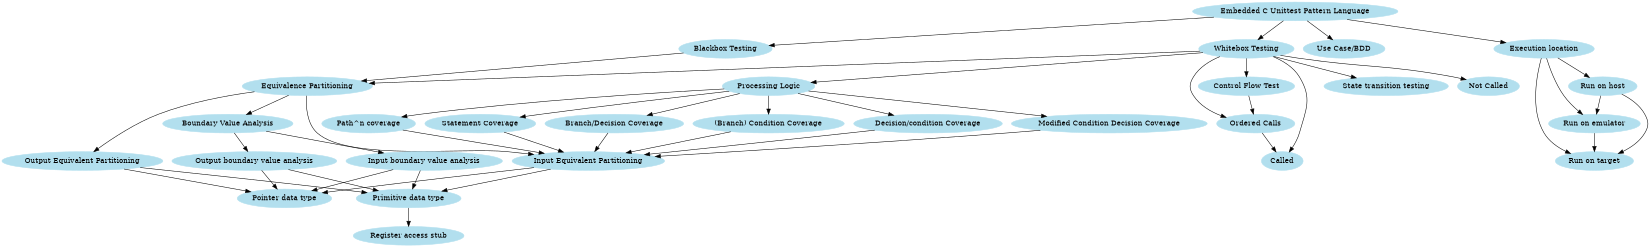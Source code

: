 digraph embedded_c_unittest_pattern_language{
   // styling
   size="11";
   node [color=lightblue2, style=filled];

   // 1st to 2nd level node transitions
   embc -> bkbox;
   embc -> whbox;
   embc -> usecase;
   embc -> exloc;

   // 2nd to 3rd level node transitions
   bkbox -> eqpart;
   whbox -> eqpart;
   whbox -> cls;
   whbox -> cft;
   whbox -> stt;
   whbox -> ocls;
   whbox -> nocls;
   whbox -> pclp;
   pclp -> stcov;
   pclp -> brcov;
   pclp -> condcov;
   pclp -> dccov;
   pclp -> mcdccov;
   pclp -> ptncov;
   exloc -> extar;
   exloc -> exemu;
   exloc -> exhost;

   // 3rd to 4th level node transitions
   eqpart -> bndval;
   cft -> ocls;
   ocls -> cls;
   exhost -> exemu;
   exhost -> extar;
   eqpart -> outeqpart;
   eqpart -> ineqpart;
   stcov -> ineqpart;
   brcov -> ineqpart;
   condcov -> ineqpart;
   dccov -> ineqpart;
   mcdccov -> ineqpart;
   ptncov -> ineqpart;

   // 4th to 5th level node transitions
   bndval -> outbndval;
   bndval -> inbndval;
   exemu -> extar;

   // 5th to 6th level node transitions
   outeqpart -> prmdt;
   outbndval -> prmdt;
   inbndval -> prmdt;
   ineqpart -> prmdt;
   outeqpart -> ptrdt;
   outbndval -> ptrdt;
   inbndval -> ptrdt;
   ineqpart -> ptrdt;

   // 6th to 7th level node transitions
   prmdt -> regstb;

// 1st level nodes
embc [label="Embedded C Unittest Pattern Language"];

// 2nd level nodes (left to right)
whbox [label="Whitebox Testing"];
bkbox [label="Blackbox Testing"];
pclp [label="Processing Logic"];
usecase [label="Use Case/BDD"];
exloc [label="Execution location"];

// 3rd level nodes (left to right)
eqpart [label="Equivalence Partitioning"];
stcov [label="Statement Coverage"];
brcov [label="Branch/Decision Coverage"];
condcov [label="(Branch) Condition Coverage"];
dccov [label="Decision/condition Coverage"];
mcdccov [label="Modified Condition Decision Coverage"];
ptncov [label="Path^n coverage"];
exhost [label="Run on host"];
stt [label="State transition testing"];
cft [label="Control Flow Test"];
cls [label="Called"];
ocls [label="Ordered Calls"];
nocls [label="Not Called"];

// 4th level nodes (left to right)
ineqpart [label="Input Equivalent Partitioning"];
outeqpart [label="Output Equivalent Partitioning"];
bndval [label="Boundary Value Analysis"];
exemu [label="Run on emulator"];
extar [label="Run on target"];

// 5th label nodes (left to right)
inbndval [label="Input boundary value analysis"];
outbndval [label="Output boundary value analysis"];
prmdt [label="Primitive data type"];
ptrdt [label="Pointer data type"];

// 7th label nodes (left to right)
regstb [label="Register access stub"];
}
